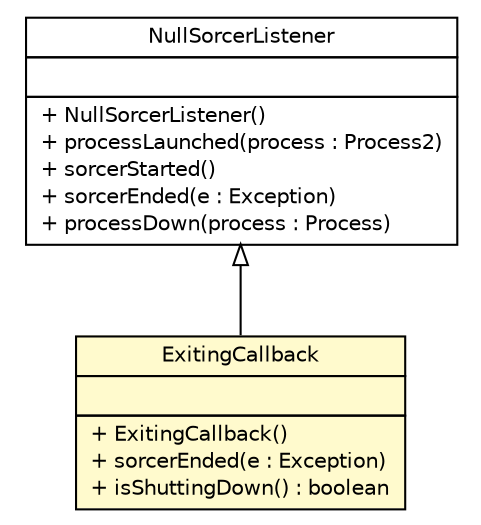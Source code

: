 #!/usr/local/bin/dot
#
# Class diagram 
# Generated by UMLGraph version R5_6 (http://www.umlgraph.org/)
#

digraph G {
	edge [fontname="Helvetica",fontsize=10,labelfontname="Helvetica",labelfontsize=10];
	node [fontname="Helvetica",fontsize=10,shape=plaintext];
	nodesep=0.25;
	ranksep=0.5;
	// sorcer.launcher.process.ExitingCallback
	c238838 [label=<<table title="sorcer.launcher.process.ExitingCallback" border="0" cellborder="1" cellspacing="0" cellpadding="2" port="p" bgcolor="lemonChiffon" href="./ExitingCallback.html">
		<tr><td><table border="0" cellspacing="0" cellpadding="1">
<tr><td align="center" balign="center"> ExitingCallback </td></tr>
		</table></td></tr>
		<tr><td><table border="0" cellspacing="0" cellpadding="1">
<tr><td align="left" balign="left">  </td></tr>
		</table></td></tr>
		<tr><td><table border="0" cellspacing="0" cellpadding="1">
<tr><td align="left" balign="left"> + ExitingCallback() </td></tr>
<tr><td align="left" balign="left"> + sorcerEnded(e : Exception) </td></tr>
<tr><td align="left" balign="left"> + isShuttingDown() : boolean </td></tr>
		</table></td></tr>
		</table>>, URL="./ExitingCallback.html", fontname="Helvetica", fontcolor="black", fontsize=10.0];
	// sorcer.launcher.NullSorcerListener
	c239235 [label=<<table title="sorcer.launcher.NullSorcerListener" border="0" cellborder="1" cellspacing="0" cellpadding="2" port="p" href="../NullSorcerListener.html">
		<tr><td><table border="0" cellspacing="0" cellpadding="1">
<tr><td align="center" balign="center"> NullSorcerListener </td></tr>
		</table></td></tr>
		<tr><td><table border="0" cellspacing="0" cellpadding="1">
<tr><td align="left" balign="left">  </td></tr>
		</table></td></tr>
		<tr><td><table border="0" cellspacing="0" cellpadding="1">
<tr><td align="left" balign="left"> + NullSorcerListener() </td></tr>
<tr><td align="left" balign="left"> + processLaunched(process : Process2) </td></tr>
<tr><td align="left" balign="left"> + sorcerStarted() </td></tr>
<tr><td align="left" balign="left"> + sorcerEnded(e : Exception) </td></tr>
<tr><td align="left" balign="left"> + processDown(process : Process) </td></tr>
		</table></td></tr>
		</table>>, URL="../NullSorcerListener.html", fontname="Helvetica", fontcolor="black", fontsize=10.0];
	//sorcer.launcher.process.ExitingCallback extends sorcer.launcher.NullSorcerListener
	c239235:p -> c238838:p [dir=back,arrowtail=empty];
}

